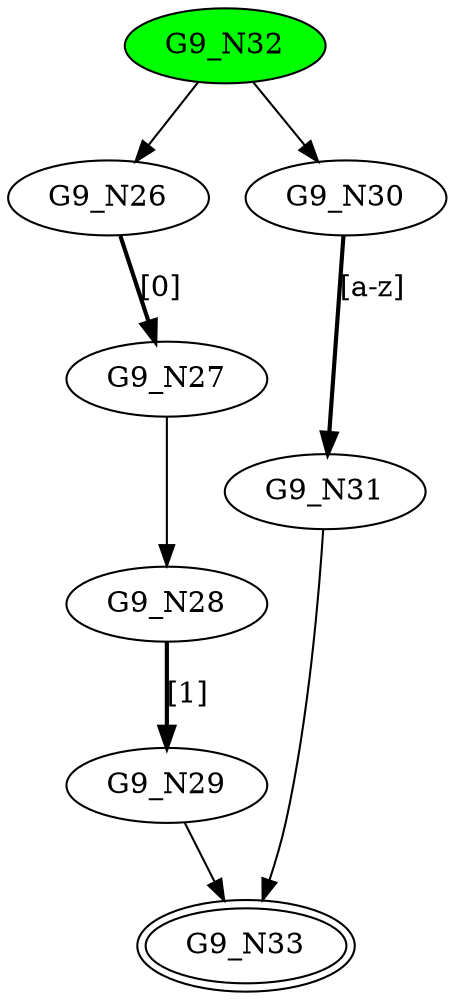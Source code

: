 digraph G9{
"G9_N26";
"G9_N27";
"G9_N28";
"G9_N29";
"G9_N30";
"G9_N31";
"G9_N32" [style=filled,fillcolor=green];
"G9_N33" [peripheries=2];
"G9_N26"->"G9_N27" [style = bold, label = "[0]"];
"G9_N28"->"G9_N29" [style = bold, label = "[1]"];
"G9_N27"->"G9_N28";
"G9_N30"->"G9_N31" [style = bold, label = "[a-z]"];
"G9_N32"->"G9_N26";
"G9_N32"->"G9_N30";
"G9_N31"->"G9_N33";
"G9_N29"->"G9_N33";
}

